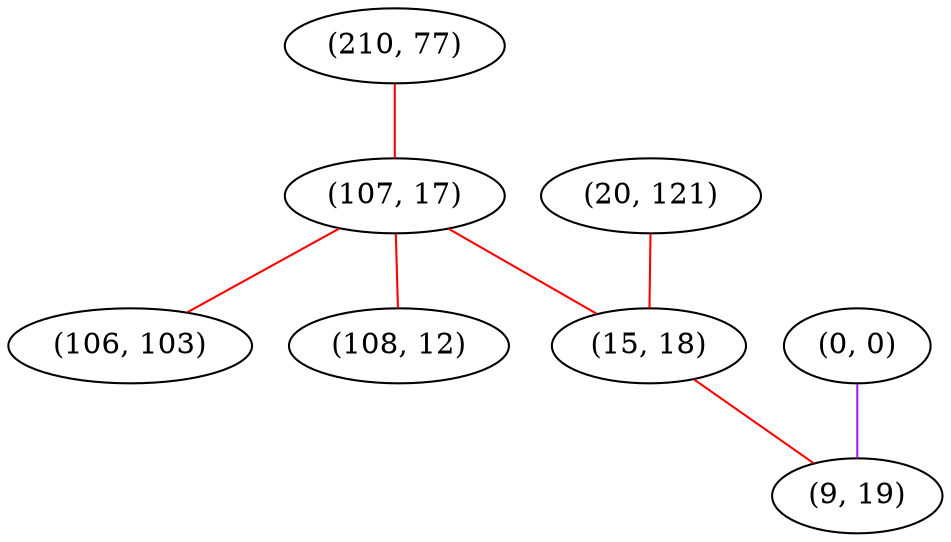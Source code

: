 graph "" {
"(210, 77)";
"(107, 17)";
"(20, 121)";
"(106, 103)";
"(108, 12)";
"(0, 0)";
"(15, 18)";
"(9, 19)";
"(210, 77)" -- "(107, 17)"  [color=red, key=0, weight=1];
"(107, 17)" -- "(106, 103)"  [color=red, key=0, weight=1];
"(107, 17)" -- "(108, 12)"  [color=red, key=0, weight=1];
"(107, 17)" -- "(15, 18)"  [color=red, key=0, weight=1];
"(20, 121)" -- "(15, 18)"  [color=red, key=0, weight=1];
"(0, 0)" -- "(9, 19)"  [color=purple, key=0, weight=4];
"(15, 18)" -- "(9, 19)"  [color=red, key=0, weight=1];
}
